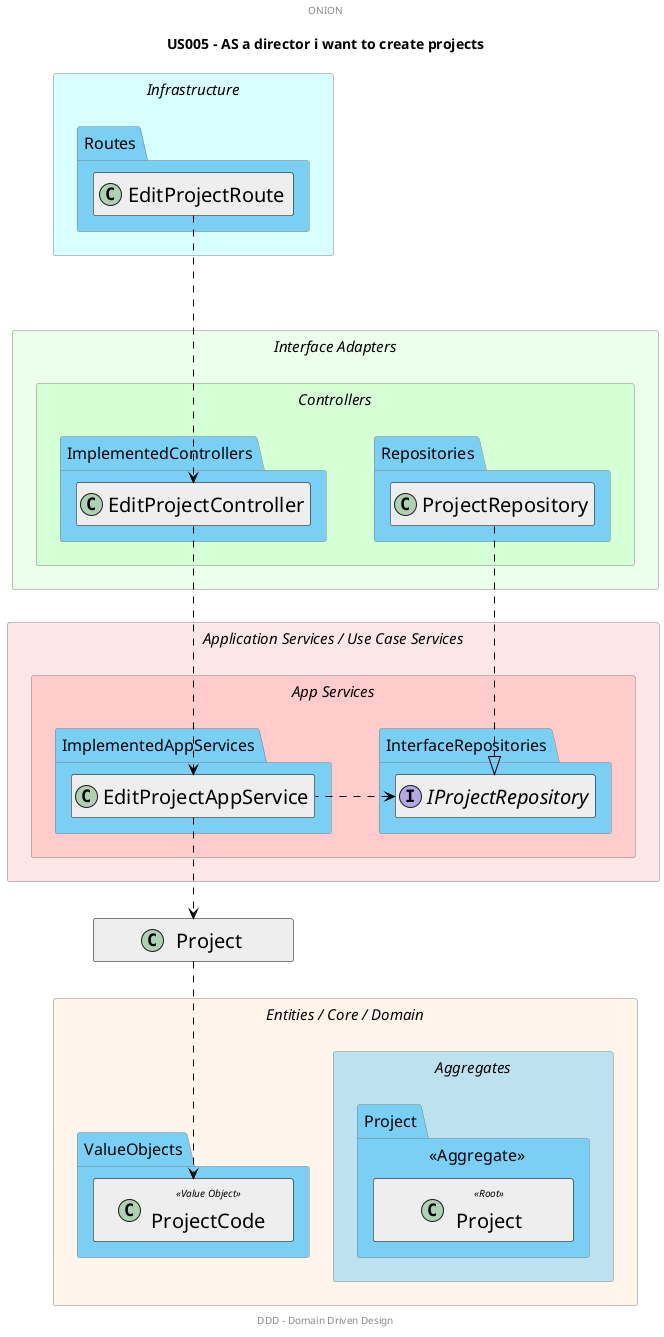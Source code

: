 @startuml
'https://plantuml.com/class-diagram

'######################
'######################  start config
skinparam linetype ortho
hide members
'hide circle

skinparam minClassWidth 200
skinparam nodesep 80
skinparam ranksep 20
skinparam padding 3

skinparam package  {
    BackgroundColor white
    BorderColor grey
    shadowing false
    FontStyle normal
    FontSize 16
    borderThickness 0.5
    fontColor #000
}

skinparam legend {
    backgroundColor white
    borderColor white
    shadowing false
    FontStyle normal
    FontSize 12
    borderThickness 0.5
    fontColor black
    padding 0
    DesignedBorderColor white
}

skinparam class {
    stereotypeFontSize 10
    fontSize 20
    fontName Helvetica

    arrowColor black
    arrowThickness 1
    attributeIconSize 0

    borderColor black
    borderThickness 0.5
    backgroundColor #eee


}

skinparam entity {
    backgroundColor red
    borderColor black
    borderThickness 0.5

}

skinparam rectangle {
    shadowing false
    fontSize 15
    textAlignment left
    fontStyle italic
    stereotypeFontSize 10
    borderThickness 0.5

}

'TITLE ON TOP
title US005 - AS a director i want to create projects

'HEADER FOOTER DESCRIPTIONS
center header ONION
center footer DDD - Domain Driven Design

'###################### end config
'######################


rectangle Infrastructure #80FFFF50  {


    package Routes #7acff5 {

        class EditProjectRoute




    }


}


rectangle "Interface Adapters" #C0FFC050  {



      rectangle "Controllers" #C0FFC080  {



          package "ImplementedControllers" #7acff5  {

            class EditProjectController



          }

          package "Repositories" #7acff5  {

            class ProjectRepository


          }

      }

}

rectangle "Application Services / Use Case Services" #FFAFAF50  {

rectangle "App Services" #FFAFAF80  {


          package "ImplementedAppServices" #7acff5  {

            class EditProjectAppService


          }

          package "InterfaceRepositories" #7acff5  {

            interface IProjectRepository


          }

      }

}

rectangle "Entities / Core / Domain" #FFE0C050  {

    rectangle "Aggregates" #7acff580  {

        package "Project" <<Aggregate>> #7acff5  {

            class Project <<Root>>

        }

    }



    package "ValueObjects" #7acff5 {



        class ProjectCode <<Value Object>>



    }
}

EditProjectRoute ....down.> EditProjectController




EditProjectController ..> EditProjectAppService

ProjectRepository .down..|> IProjectRepository





EditProjectAppService ...left.> IProjectRepository

EditProjectAppService ..down.> Project

Project ...> ProjectCode


@enduml